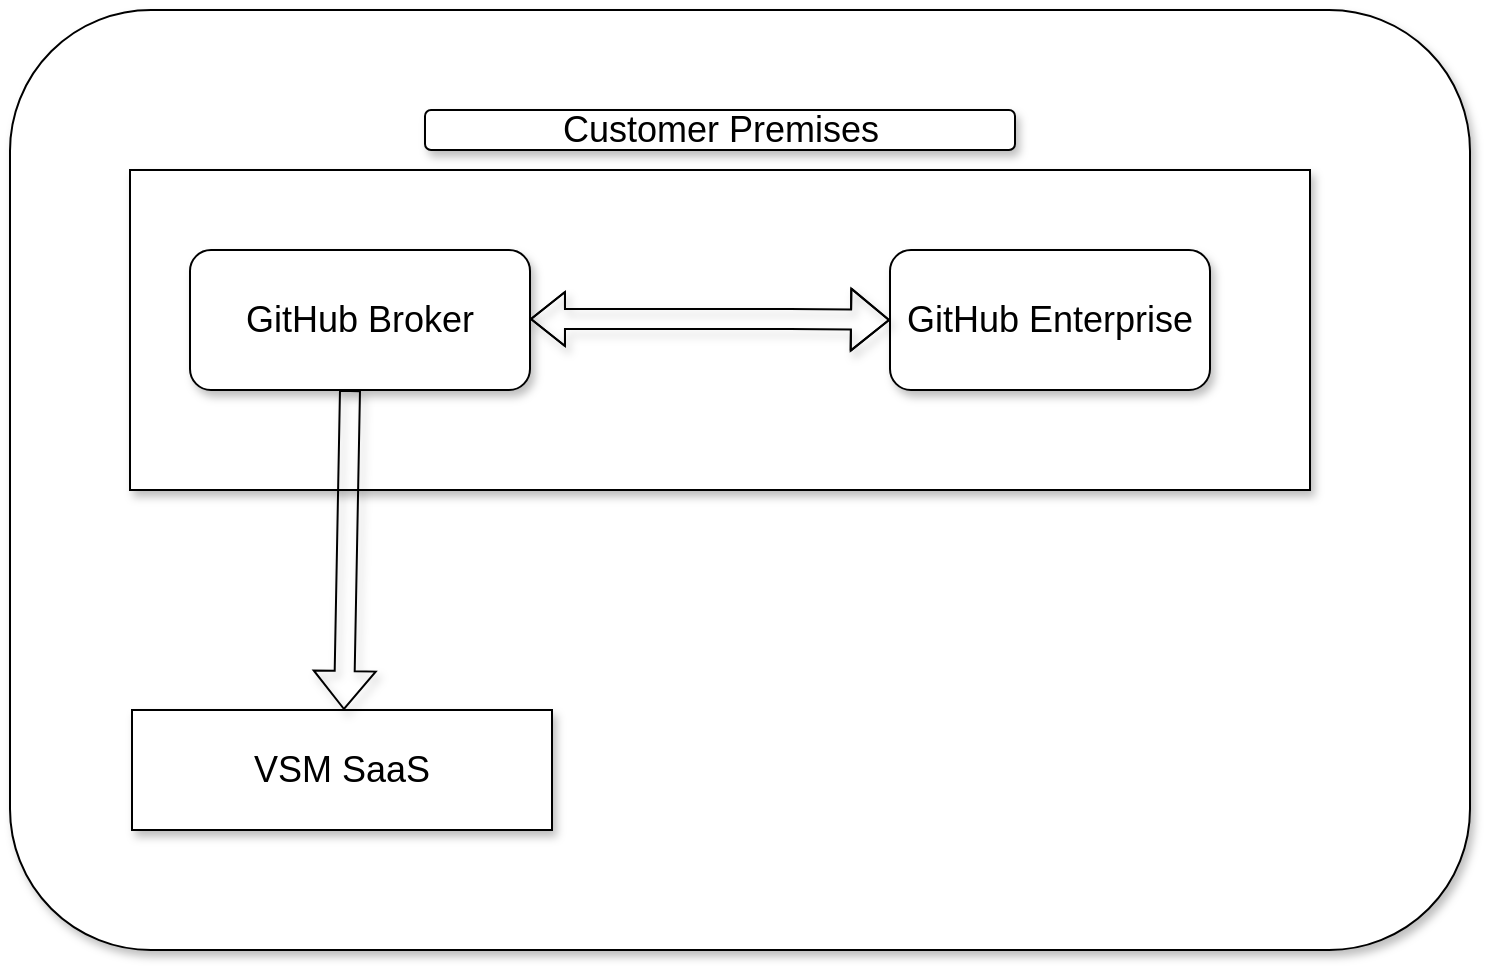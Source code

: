 <mxfile version="20.2.3" type="device"><diagram id="-9qpLs2Yn6OuapDZVVIW" name="Page-1"><mxGraphModel dx="2066" dy="682" grid="1" gridSize="10" guides="1" tooltips="1" connect="1" arrows="1" fold="1" page="1" pageScale="1" pageWidth="850" pageHeight="1100" math="0" shadow="0"><root><mxCell id="0"/><mxCell id="1" parent="0"/><mxCell id="a7oJETTwRtZ8bhZKu-4p-23" value="" style="rounded=1;whiteSpace=wrap;html=1;shadow=1;fontSize=18;" vertex="1" parent="1"><mxGeometry x="50" y="50" width="730" height="470" as="geometry"/></mxCell><mxCell id="a7oJETTwRtZ8bhZKu-4p-3" value="" style="rounded=0;whiteSpace=wrap;html=1;shadow=1;" vertex="1" parent="1"><mxGeometry x="110" y="130" width="590" height="160" as="geometry"/></mxCell><mxCell id="a7oJETTwRtZ8bhZKu-4p-5" value="&lt;font style=&quot;font-size: 18px;&quot;&gt;Customer Premises&lt;/font&gt;" style="rounded=1;whiteSpace=wrap;html=1;shadow=1;" vertex="1" parent="1"><mxGeometry x="257.5" y="100" width="295" height="20" as="geometry"/></mxCell><mxCell id="a7oJETTwRtZ8bhZKu-4p-14" value="&lt;font style=&quot;font-size: 18px;&quot;&gt;GitHub Enterprise&lt;/font&gt;" style="rounded=1;whiteSpace=wrap;html=1;shadow=1;" vertex="1" parent="1"><mxGeometry x="490" y="170" width="160" height="70" as="geometry"/></mxCell><mxCell id="a7oJETTwRtZ8bhZKu-4p-15" value="&lt;font style=&quot;font-size: 18px;&quot;&gt;GitHub Broker&lt;/font&gt;" style="rounded=1;whiteSpace=wrap;html=1;shadow=1;" vertex="1" parent="1"><mxGeometry x="140" y="170" width="170" height="70" as="geometry"/></mxCell><mxCell id="a7oJETTwRtZ8bhZKu-4p-17" value="" style="shape=flexArrow;endArrow=classic;startArrow=classic;html=1;rounded=0;startWidth=16;startSize=5.33;shadow=1;" edge="1" parent="1"><mxGeometry width="100" height="100" relative="1" as="geometry"><mxPoint x="310" y="204.5" as="sourcePoint"/><mxPoint x="490" y="205" as="targetPoint"/><Array as="points"><mxPoint x="440" y="204.5"/></Array></mxGeometry></mxCell><mxCell id="a7oJETTwRtZ8bhZKu-4p-22" value="VSM SaaS" style="rounded=0;whiteSpace=wrap;html=1;shadow=1;fontSize=18;" vertex="1" parent="1"><mxGeometry x="111" y="400" width="210" height="60" as="geometry"/></mxCell><mxCell id="a7oJETTwRtZ8bhZKu-4p-20" value="" style="shape=flexArrow;endArrow=classic;html=1;rounded=0;shadow=1;fontSize=18;" edge="1" parent="1"><mxGeometry width="50" height="50" relative="1" as="geometry"><mxPoint x="220" y="240" as="sourcePoint"/><mxPoint x="216.981" y="400" as="targetPoint"/></mxGeometry></mxCell></root></mxGraphModel></diagram></mxfile>